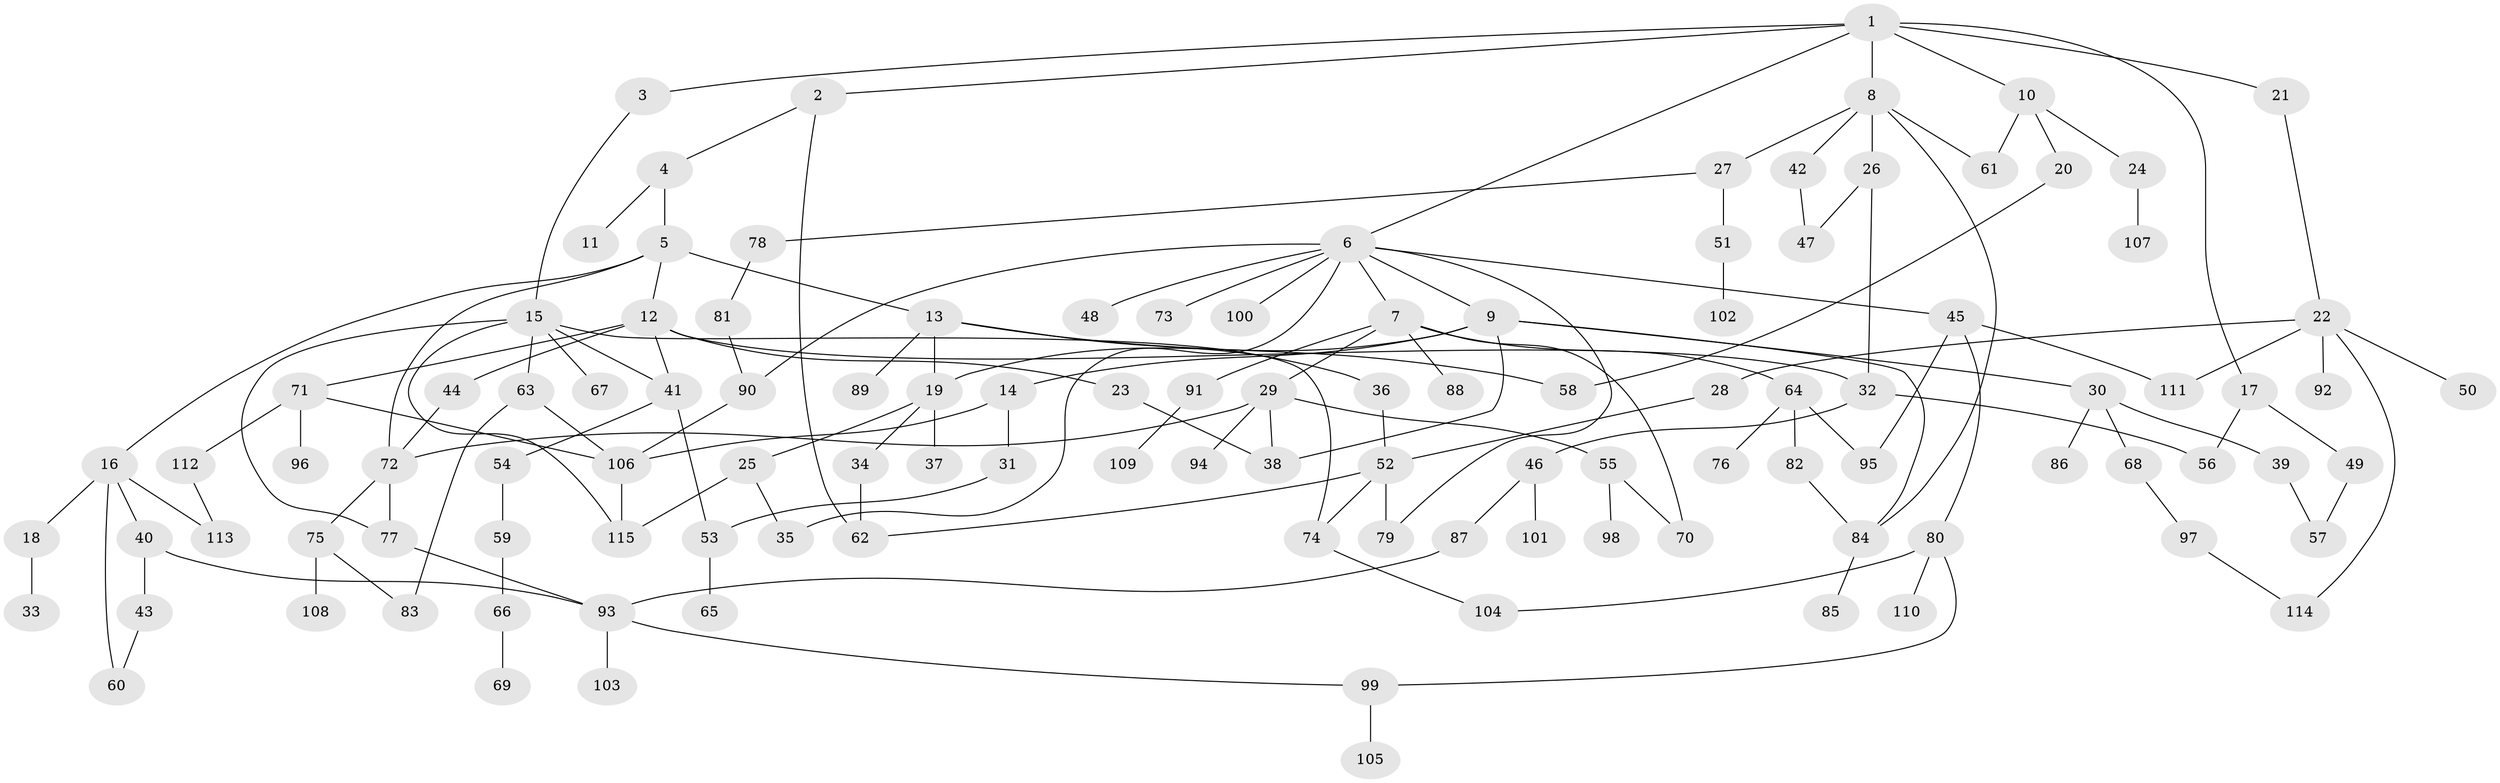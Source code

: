 // coarse degree distribution, {8: 0.025, 7: 0.025, 6: 0.075, 11: 0.0125, 9: 0.0125, 4: 0.0875, 1: 0.2875, 5: 0.05, 3: 0.1375, 2: 0.2875}
// Generated by graph-tools (version 1.1) at 2025/51/02/27/25 19:51:40]
// undirected, 115 vertices, 153 edges
graph export_dot {
graph [start="1"]
  node [color=gray90,style=filled];
  1;
  2;
  3;
  4;
  5;
  6;
  7;
  8;
  9;
  10;
  11;
  12;
  13;
  14;
  15;
  16;
  17;
  18;
  19;
  20;
  21;
  22;
  23;
  24;
  25;
  26;
  27;
  28;
  29;
  30;
  31;
  32;
  33;
  34;
  35;
  36;
  37;
  38;
  39;
  40;
  41;
  42;
  43;
  44;
  45;
  46;
  47;
  48;
  49;
  50;
  51;
  52;
  53;
  54;
  55;
  56;
  57;
  58;
  59;
  60;
  61;
  62;
  63;
  64;
  65;
  66;
  67;
  68;
  69;
  70;
  71;
  72;
  73;
  74;
  75;
  76;
  77;
  78;
  79;
  80;
  81;
  82;
  83;
  84;
  85;
  86;
  87;
  88;
  89;
  90;
  91;
  92;
  93;
  94;
  95;
  96;
  97;
  98;
  99;
  100;
  101;
  102;
  103;
  104;
  105;
  106;
  107;
  108;
  109;
  110;
  111;
  112;
  113;
  114;
  115;
  1 -- 2;
  1 -- 3;
  1 -- 6;
  1 -- 8;
  1 -- 10;
  1 -- 17;
  1 -- 21;
  2 -- 4;
  2 -- 62;
  3 -- 15;
  4 -- 5;
  4 -- 11;
  5 -- 12;
  5 -- 13;
  5 -- 16;
  5 -- 72;
  6 -- 7;
  6 -- 9;
  6 -- 45;
  6 -- 48;
  6 -- 73;
  6 -- 100;
  6 -- 79;
  6 -- 90;
  6 -- 35;
  7 -- 29;
  7 -- 64;
  7 -- 88;
  7 -- 91;
  7 -- 70;
  8 -- 26;
  8 -- 27;
  8 -- 42;
  8 -- 61;
  8 -- 84;
  9 -- 14;
  9 -- 19;
  9 -- 30;
  9 -- 38;
  9 -- 84;
  10 -- 20;
  10 -- 24;
  10 -- 61;
  12 -- 23;
  12 -- 41;
  12 -- 44;
  12 -- 71;
  12 -- 32;
  13 -- 36;
  13 -- 89;
  13 -- 58;
  13 -- 19;
  14 -- 31;
  14 -- 106;
  15 -- 63;
  15 -- 67;
  15 -- 77;
  15 -- 115;
  15 -- 41;
  15 -- 74;
  16 -- 18;
  16 -- 40;
  16 -- 113;
  16 -- 60;
  17 -- 49;
  17 -- 56;
  18 -- 33;
  19 -- 25;
  19 -- 34;
  19 -- 37;
  20 -- 58;
  21 -- 22;
  22 -- 28;
  22 -- 50;
  22 -- 92;
  22 -- 111;
  22 -- 114;
  23 -- 38;
  24 -- 107;
  25 -- 35;
  25 -- 115;
  26 -- 32;
  26 -- 47;
  27 -- 51;
  27 -- 78;
  28 -- 52;
  29 -- 55;
  29 -- 94;
  29 -- 72;
  29 -- 38;
  30 -- 39;
  30 -- 68;
  30 -- 86;
  31 -- 53;
  32 -- 46;
  32 -- 56;
  34 -- 62;
  36 -- 52;
  39 -- 57;
  40 -- 43;
  40 -- 93;
  41 -- 54;
  41 -- 53;
  42 -- 47;
  43 -- 60;
  44 -- 72;
  45 -- 80;
  45 -- 95;
  45 -- 111;
  46 -- 87;
  46 -- 101;
  49 -- 57;
  51 -- 102;
  52 -- 74;
  52 -- 79;
  52 -- 62;
  53 -- 65;
  54 -- 59;
  55 -- 70;
  55 -- 98;
  59 -- 66;
  63 -- 83;
  63 -- 106;
  64 -- 76;
  64 -- 82;
  64 -- 95;
  66 -- 69;
  68 -- 97;
  71 -- 96;
  71 -- 112;
  71 -- 106;
  72 -- 75;
  72 -- 77;
  74 -- 104;
  75 -- 83;
  75 -- 108;
  77 -- 93;
  78 -- 81;
  80 -- 99;
  80 -- 104;
  80 -- 110;
  81 -- 90;
  82 -- 84;
  84 -- 85;
  87 -- 93;
  90 -- 106;
  91 -- 109;
  93 -- 103;
  93 -- 99;
  97 -- 114;
  99 -- 105;
  106 -- 115;
  112 -- 113;
}
